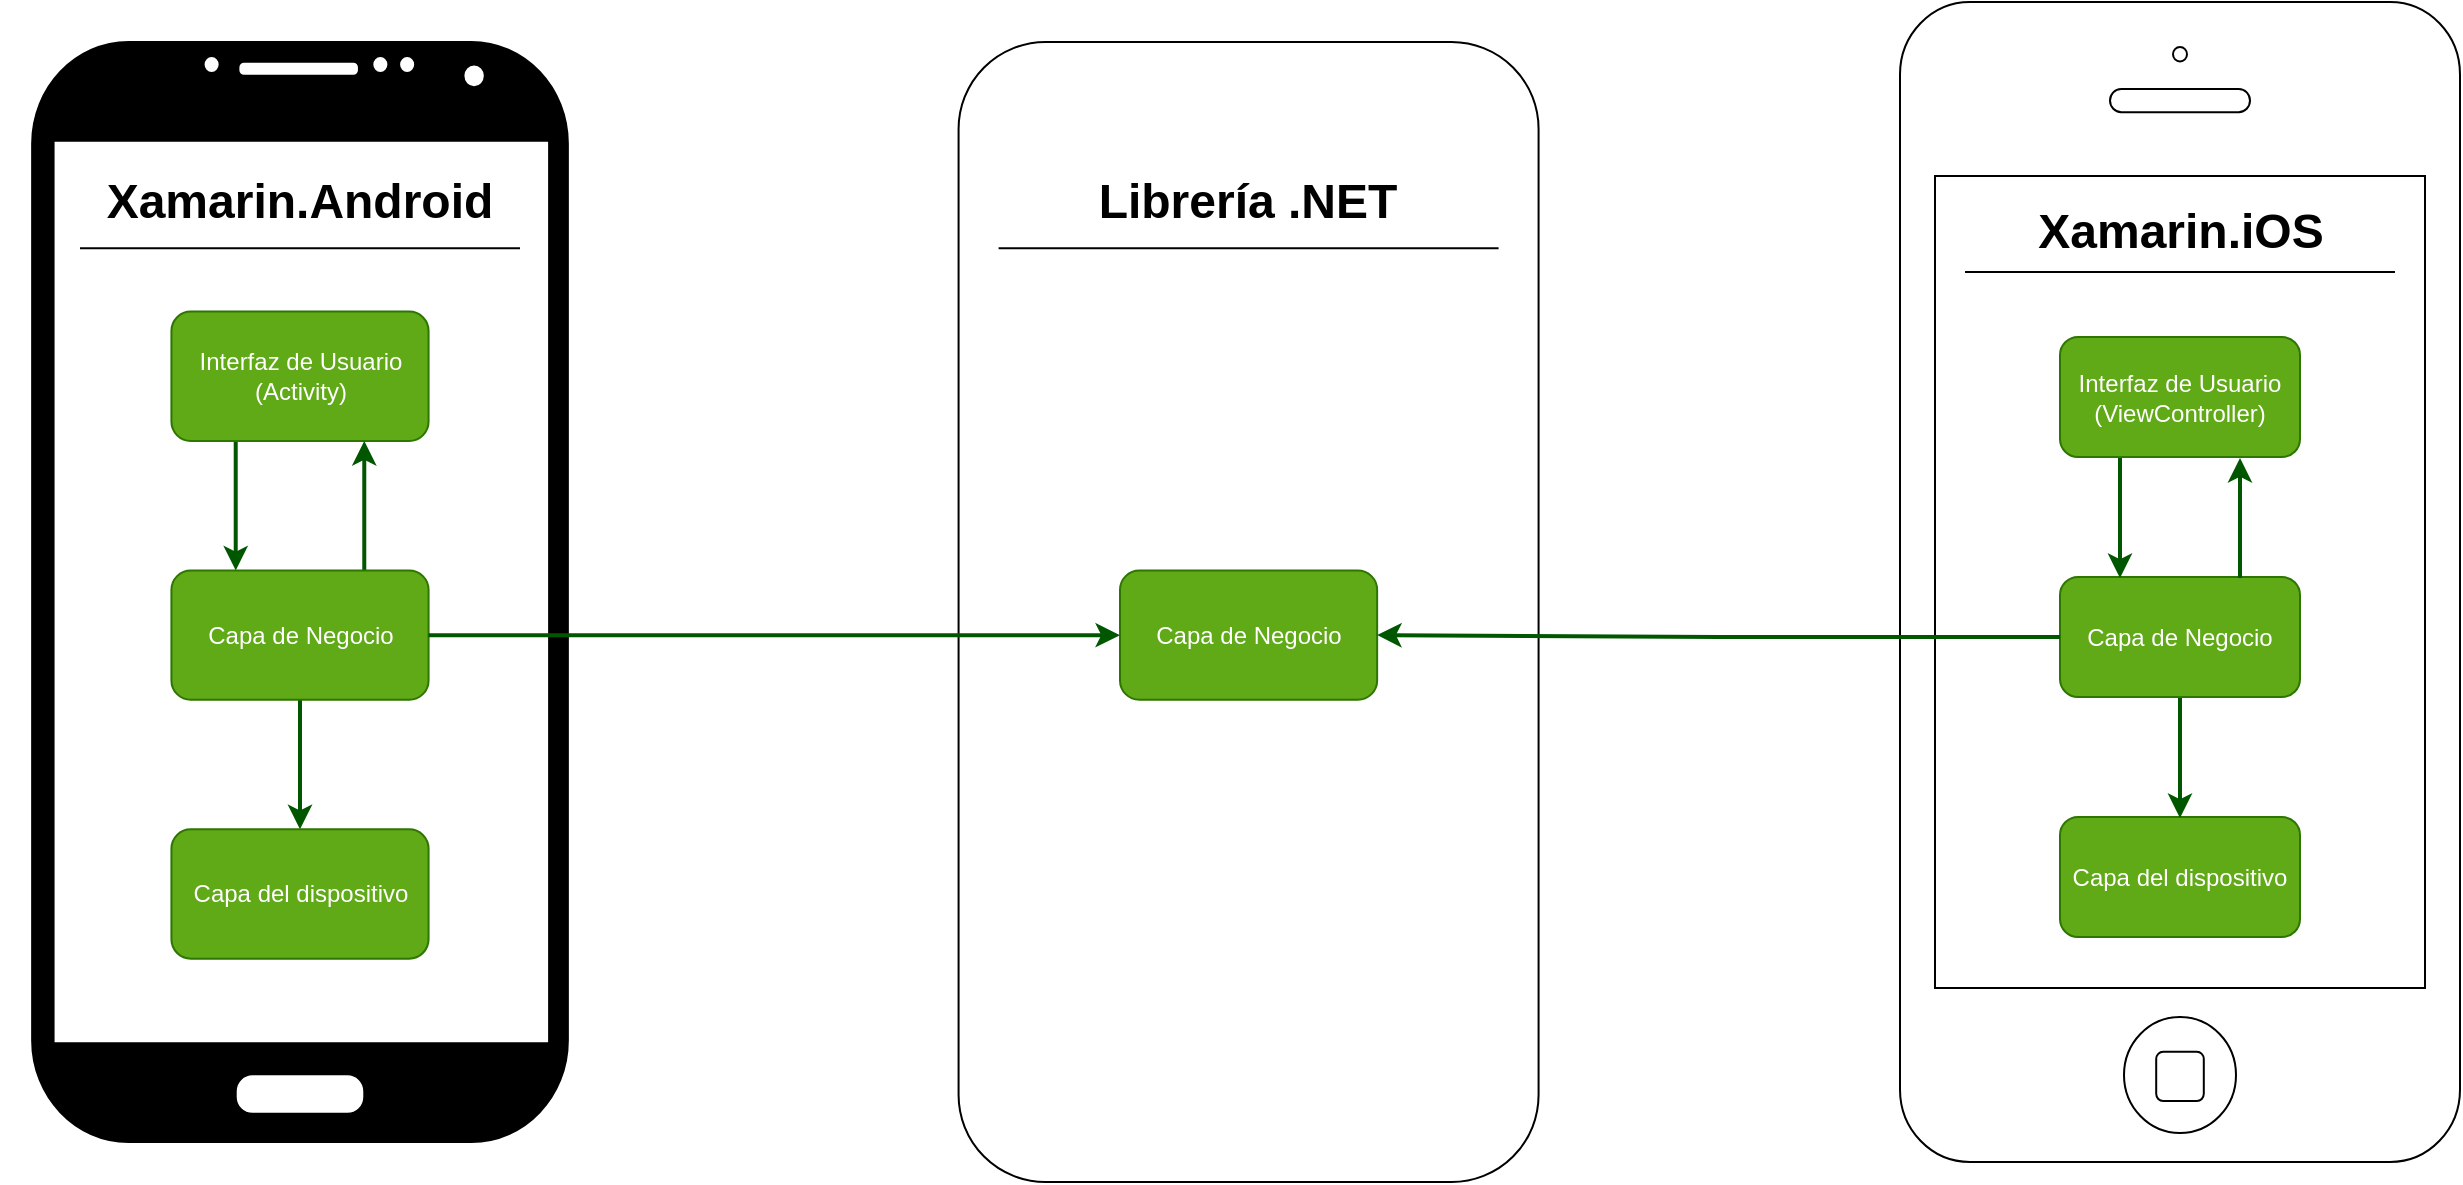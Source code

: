 <mxfile version="21.6.1" type="device" pages="11">
  <diagram name="Page-1" id="tqiy0FMx-Nvn4FNOH9NO">
    <mxGraphModel dx="2261" dy="756" grid="1" gridSize="10" guides="1" tooltips="1" connect="1" arrows="1" fold="1" page="1" pageScale="1" pageWidth="827" pageHeight="1169" math="0" shadow="0">
      <root>
        <mxCell id="0" />
        <mxCell id="1" parent="0" />
        <mxCell id="t1getZcMxZ7yQV3_9JbH-9" value="" style="group" parent="1" vertex="1" connectable="0">
          <mxGeometry x="-650" y="110" width="300" height="550" as="geometry" />
        </mxCell>
        <mxCell id="t1getZcMxZ7yQV3_9JbH-4" value="&lt;h1&gt;Xamarin.Android&lt;/h1&gt;" style="text;html=1;strokeColor=none;fillColor=none;spacing=5;spacingTop=-20;whiteSpace=wrap;overflow=hidden;rounded=0;align=center;" parent="t1getZcMxZ7yQV3_9JbH-9" vertex="1">
          <mxGeometry x="40" y="60.0" width="220" height="43.14" as="geometry" />
        </mxCell>
        <mxCell id="t1getZcMxZ7yQV3_9JbH-16" style="edgeStyle=orthogonalEdgeStyle;rounded=0;orthogonalLoop=1;jettySize=auto;html=1;exitX=0.25;exitY=1;exitDx=0;exitDy=0;entryX=0.25;entryY=0;entryDx=0;entryDy=0;strokeWidth=2;fillColor=#008a00;strokeColor=#005700;" parent="t1getZcMxZ7yQV3_9JbH-9" source="t1getZcMxZ7yQV3_9JbH-5" target="t1getZcMxZ7yQV3_9JbH-6" edge="1">
          <mxGeometry relative="1" as="geometry" />
        </mxCell>
        <mxCell id="t1getZcMxZ7yQV3_9JbH-5" value="Interfaz de Usuario&lt;br&gt;(Activity)" style="rounded=1;whiteSpace=wrap;html=1;fillColor=#60a917;fontColor=#ffffff;strokeColor=#2D7600;" parent="t1getZcMxZ7yQV3_9JbH-9" vertex="1">
          <mxGeometry x="85.714" y="134.804" width="128.571" height="64.706" as="geometry" />
        </mxCell>
        <mxCell id="t1getZcMxZ7yQV3_9JbH-17" style="edgeStyle=orthogonalEdgeStyle;rounded=0;orthogonalLoop=1;jettySize=auto;html=1;exitX=0.75;exitY=0;exitDx=0;exitDy=0;entryX=0.75;entryY=1;entryDx=0;entryDy=0;strokeWidth=2;fillColor=#008a00;strokeColor=#005700;" parent="t1getZcMxZ7yQV3_9JbH-9" source="t1getZcMxZ7yQV3_9JbH-6" target="t1getZcMxZ7yQV3_9JbH-5" edge="1">
          <mxGeometry relative="1" as="geometry" />
        </mxCell>
        <mxCell id="t1getZcMxZ7yQV3_9JbH-18" style="edgeStyle=orthogonalEdgeStyle;rounded=0;orthogonalLoop=1;jettySize=auto;html=1;exitX=0.5;exitY=1;exitDx=0;exitDy=0;fillColor=#008a00;strokeColor=#005700;strokeWidth=2;" parent="t1getZcMxZ7yQV3_9JbH-9" source="t1getZcMxZ7yQV3_9JbH-6" target="t1getZcMxZ7yQV3_9JbH-7" edge="1">
          <mxGeometry relative="1" as="geometry" />
        </mxCell>
        <mxCell id="t1getZcMxZ7yQV3_9JbH-6" value="Capa de Negocio" style="rounded=1;whiteSpace=wrap;html=1;fillColor=#60a917;fontColor=#ffffff;strokeColor=#2D7600;" parent="t1getZcMxZ7yQV3_9JbH-9" vertex="1">
          <mxGeometry x="85.714" y="264.216" width="128.571" height="64.706" as="geometry" />
        </mxCell>
        <mxCell id="t1getZcMxZ7yQV3_9JbH-7" value="Capa del dispositivo" style="rounded=1;whiteSpace=wrap;html=1;fillColor=#60a917;fontColor=#ffffff;strokeColor=#2D7600;" parent="t1getZcMxZ7yQV3_9JbH-9" vertex="1">
          <mxGeometry x="85.714" y="393.627" width="128.571" height="64.706" as="geometry" />
        </mxCell>
        <mxCell id="t1getZcMxZ7yQV3_9JbH-8" value="" style="verticalLabelPosition=bottom;verticalAlign=top;html=1;shadow=0;dashed=0;strokeWidth=1;shape=mxgraph.android.phone2;strokeColor=default;labelBackgroundColor=none;fillColor=#000000;fontColor=#ffffff;" parent="t1getZcMxZ7yQV3_9JbH-9" vertex="1">
          <mxGeometry x="16.071" width="267.857" height="550" as="geometry" />
        </mxCell>
        <mxCell id="t1getZcMxZ7yQV3_9JbH-28" value="" style="endArrow=none;html=1;rounded=0;entryX=0;entryY=1;entryDx=0;entryDy=0;exitX=1;exitY=1;exitDx=0;exitDy=0;" parent="t1getZcMxZ7yQV3_9JbH-9" source="t1getZcMxZ7yQV3_9JbH-4" target="t1getZcMxZ7yQV3_9JbH-4" edge="1">
          <mxGeometry width="50" height="50" relative="1" as="geometry">
            <mxPoint x="310" y="107.84" as="sourcePoint" />
            <mxPoint x="10" y="107.84" as="targetPoint" />
          </mxGeometry>
        </mxCell>
        <mxCell id="t1getZcMxZ7yQV3_9JbH-22" value="" style="group" parent="1" vertex="1" connectable="0">
          <mxGeometry x="300" y="90" width="280" height="580" as="geometry" />
        </mxCell>
        <mxCell id="t1getZcMxZ7yQV3_9JbH-10" value="" style="html=1;verticalLabelPosition=bottom;labelBackgroundColor=#ffffff;verticalAlign=top;shadow=0;dashed=0;strokeWidth=1;shape=mxgraph.ios7.misc.iphone;" parent="t1getZcMxZ7yQV3_9JbH-22" vertex="1">
          <mxGeometry width="280" height="580" as="geometry" />
        </mxCell>
        <mxCell id="t1getZcMxZ7yQV3_9JbH-11" value="&lt;h1&gt;Xamarin.iOS&lt;/h1&gt;" style="text;html=1;strokeColor=none;fillColor=none;spacing=5;spacingTop=-20;whiteSpace=wrap;overflow=hidden;rounded=0;align=center;" parent="t1getZcMxZ7yQV3_9JbH-22" vertex="1">
          <mxGeometry x="32.5" y="95" width="215" height="40" as="geometry" />
        </mxCell>
        <mxCell id="t1getZcMxZ7yQV3_9JbH-12" value="Interfaz de Usuario&lt;br&gt;(ViewController)" style="rounded=1;whiteSpace=wrap;html=1;fillColor=#60a917;fontColor=#ffffff;strokeColor=#2D7600;" parent="t1getZcMxZ7yQV3_9JbH-22" vertex="1">
          <mxGeometry x="80" y="167.5" width="120" height="60" as="geometry" />
        </mxCell>
        <mxCell id="t1getZcMxZ7yQV3_9JbH-13" value="Capa de Negocio" style="rounded=1;whiteSpace=wrap;html=1;fillColor=#60a917;fontColor=#ffffff;strokeColor=#2D7600;" parent="t1getZcMxZ7yQV3_9JbH-22" vertex="1">
          <mxGeometry x="80" y="287.5" width="120" height="60" as="geometry" />
        </mxCell>
        <mxCell id="t1getZcMxZ7yQV3_9JbH-14" value="Capa del dispositivo" style="rounded=1;whiteSpace=wrap;html=1;fillColor=#60a917;fontColor=#ffffff;strokeColor=#2D7600;" parent="t1getZcMxZ7yQV3_9JbH-22" vertex="1">
          <mxGeometry x="80" y="407.5" width="120" height="60" as="geometry" />
        </mxCell>
        <mxCell id="t1getZcMxZ7yQV3_9JbH-19" style="edgeStyle=orthogonalEdgeStyle;rounded=0;orthogonalLoop=1;jettySize=auto;html=1;exitX=0.25;exitY=1;exitDx=0;exitDy=0;entryX=0.25;entryY=0;entryDx=0;entryDy=0;strokeWidth=2;fillColor=#008a00;strokeColor=#005700;" parent="t1getZcMxZ7yQV3_9JbH-22" edge="1">
          <mxGeometry relative="1" as="geometry">
            <mxPoint x="110" y="228" as="sourcePoint" />
            <mxPoint x="110" y="288" as="targetPoint" />
          </mxGeometry>
        </mxCell>
        <mxCell id="t1getZcMxZ7yQV3_9JbH-20" style="edgeStyle=orthogonalEdgeStyle;rounded=0;orthogonalLoop=1;jettySize=auto;html=1;exitX=0.75;exitY=0;exitDx=0;exitDy=0;entryX=0.75;entryY=1;entryDx=0;entryDy=0;strokeWidth=2;fillColor=#008a00;strokeColor=#005700;" parent="t1getZcMxZ7yQV3_9JbH-22" edge="1">
          <mxGeometry relative="1" as="geometry">
            <mxPoint x="170" y="288" as="sourcePoint" />
            <mxPoint x="170" y="228" as="targetPoint" />
          </mxGeometry>
        </mxCell>
        <mxCell id="t1getZcMxZ7yQV3_9JbH-21" style="edgeStyle=orthogonalEdgeStyle;rounded=0;orthogonalLoop=1;jettySize=auto;html=1;exitX=0.5;exitY=1;exitDx=0;exitDy=0;fillColor=#008a00;strokeColor=#005700;strokeWidth=2;" parent="t1getZcMxZ7yQV3_9JbH-22" edge="1">
          <mxGeometry relative="1" as="geometry">
            <mxPoint x="140" y="348" as="sourcePoint" />
            <mxPoint x="140" y="408" as="targetPoint" />
          </mxGeometry>
        </mxCell>
        <mxCell id="t1getZcMxZ7yQV3_9JbH-27" value="" style="endArrow=none;html=1;rounded=0;entryX=0;entryY=1;entryDx=0;entryDy=0;exitX=1;exitY=1;exitDx=0;exitDy=0;" parent="t1getZcMxZ7yQV3_9JbH-22" source="t1getZcMxZ7yQV3_9JbH-11" target="t1getZcMxZ7yQV3_9JbH-11" edge="1">
          <mxGeometry width="50" height="50" relative="1" as="geometry">
            <mxPoint x="280" y="142.5" as="sourcePoint" />
            <mxPoint x="-20" y="142.5" as="targetPoint" />
          </mxGeometry>
        </mxCell>
        <mxCell id="t1getZcMxZ7yQV3_9JbH-23" value="" style="rounded=1;whiteSpace=wrap;html=1;" parent="1" vertex="1">
          <mxGeometry x="-170.71" y="110" width="290" height="570" as="geometry" />
        </mxCell>
        <mxCell id="t1getZcMxZ7yQV3_9JbH-24" value="&lt;h1&gt;Librería .NET&lt;/h1&gt;" style="text;html=1;strokeColor=none;fillColor=none;spacing=5;spacingTop=-20;whiteSpace=wrap;overflow=hidden;rounded=0;align=center;" parent="1" vertex="1">
          <mxGeometry x="-150.71" y="170" width="250" height="43.14" as="geometry" />
        </mxCell>
        <mxCell id="t1getZcMxZ7yQV3_9JbH-25" value="Capa de Negocio" style="rounded=1;whiteSpace=wrap;html=1;fillColor=#60a917;fontColor=#ffffff;strokeColor=#2D7600;" parent="1" vertex="1">
          <mxGeometry x="-89.996" y="374.216" width="128.571" height="64.706" as="geometry" />
        </mxCell>
        <mxCell id="t1getZcMxZ7yQV3_9JbH-26" value="" style="endArrow=none;html=1;rounded=0;entryX=0;entryY=1;entryDx=0;entryDy=0;exitX=1;exitY=1;exitDx=0;exitDy=0;" parent="1" source="t1getZcMxZ7yQV3_9JbH-24" target="t1getZcMxZ7yQV3_9JbH-24" edge="1">
          <mxGeometry width="50" height="50" relative="1" as="geometry">
            <mxPoint x="70" y="213.13" as="sourcePoint" />
            <mxPoint x="-130" y="243.13" as="targetPoint" />
          </mxGeometry>
        </mxCell>
        <mxCell id="t1getZcMxZ7yQV3_9JbH-29" style="edgeStyle=orthogonalEdgeStyle;rounded=0;orthogonalLoop=1;jettySize=auto;html=1;exitX=0;exitY=0.5;exitDx=0;exitDy=0;strokeWidth=2;fillColor=#008a00;strokeColor=#005700;" parent="1" source="t1getZcMxZ7yQV3_9JbH-13" target="t1getZcMxZ7yQV3_9JbH-25" edge="1">
          <mxGeometry relative="1" as="geometry" />
        </mxCell>
        <mxCell id="t1getZcMxZ7yQV3_9JbH-30" style="edgeStyle=orthogonalEdgeStyle;rounded=0;orthogonalLoop=1;jettySize=auto;html=1;exitX=1;exitY=0.5;exitDx=0;exitDy=0;entryX=0;entryY=0.5;entryDx=0;entryDy=0;strokeWidth=2;fillColor=#008a00;strokeColor=#005700;" parent="1" source="t1getZcMxZ7yQV3_9JbH-6" target="t1getZcMxZ7yQV3_9JbH-25" edge="1">
          <mxGeometry relative="1" as="geometry" />
        </mxCell>
      </root>
    </mxGraphModel>
  </diagram>
  <diagram id="5qLozwJK3MKTOQkQo2sD" name="Page-2">
    <mxGraphModel dx="2261" dy="756" grid="1" gridSize="10" guides="1" tooltips="1" connect="1" arrows="1" fold="1" page="1" pageScale="1" pageWidth="827" pageHeight="1169" math="0" shadow="0">
      <root>
        <mxCell id="0" />
        <mxCell id="1" parent="0" />
        <mxCell id="iIe3z56davYsgIi1t1WD-1" value="" style="group" parent="1" vertex="1" connectable="0">
          <mxGeometry x="-650" y="110" width="300" height="550" as="geometry" />
        </mxCell>
        <mxCell id="iIe3z56davYsgIi1t1WD-2" value="&lt;h1&gt;Xamarin.Android&lt;/h1&gt;" style="text;html=1;strokeColor=none;fillColor=none;spacing=5;spacingTop=-20;whiteSpace=wrap;overflow=hidden;rounded=0;align=center;" parent="iIe3z56davYsgIi1t1WD-1" vertex="1">
          <mxGeometry x="40" y="60.0" width="220" height="43.14" as="geometry" />
        </mxCell>
        <mxCell id="iIe3z56davYsgIi1t1WD-4" value="Interfaz de Usuario&lt;br&gt;(Activity)" style="rounded=1;whiteSpace=wrap;html=1;fillColor=#60a917;fontColor=#ffffff;strokeColor=#2D7600;" parent="iIe3z56davYsgIi1t1WD-1" vertex="1">
          <mxGeometry x="85.714" y="134.804" width="128.571" height="64.706" as="geometry" />
        </mxCell>
        <mxCell id="iIe3z56davYsgIi1t1WD-6" style="edgeStyle=orthogonalEdgeStyle;rounded=0;orthogonalLoop=1;jettySize=auto;html=1;exitX=0.5;exitY=1;exitDx=0;exitDy=0;fillColor=#008a00;strokeColor=#60A917;strokeWidth=2;" parent="iIe3z56davYsgIi1t1WD-1" source="iIe3z56davYsgIi1t1WD-7" target="iIe3z56davYsgIi1t1WD-8" edge="1">
          <mxGeometry relative="1" as="geometry" />
        </mxCell>
        <mxCell id="iIe3z56davYsgIi1t1WD-7" value="Lógica de la App" style="rounded=1;whiteSpace=wrap;html=1;fillColor=#60a917;fontColor=#ffffff;strokeColor=#2D7600;" parent="iIe3z56davYsgIi1t1WD-1" vertex="1">
          <mxGeometry x="85.714" y="264.216" width="128.571" height="64.706" as="geometry" />
        </mxCell>
        <mxCell id="iIe3z56davYsgIi1t1WD-8" value="Capa del dispositivo" style="rounded=1;whiteSpace=wrap;html=1;fillColor=#60a917;fontColor=#ffffff;strokeColor=#2D7600;" parent="iIe3z56davYsgIi1t1WD-1" vertex="1">
          <mxGeometry x="85.714" y="393.627" width="128.571" height="64.706" as="geometry" />
        </mxCell>
        <mxCell id="iIe3z56davYsgIi1t1WD-9" value="" style="verticalLabelPosition=bottom;verticalAlign=top;html=1;shadow=0;dashed=0;strokeWidth=1;shape=mxgraph.android.phone2;strokeColor=default;labelBackgroundColor=none;fillColor=#000000;fontColor=#ffffff;" parent="iIe3z56davYsgIi1t1WD-1" vertex="1">
          <mxGeometry x="16.071" width="267.857" height="550" as="geometry" />
        </mxCell>
        <mxCell id="iIe3z56davYsgIi1t1WD-10" value="" style="endArrow=none;html=1;rounded=0;entryX=0;entryY=1;entryDx=0;entryDy=0;exitX=1;exitY=1;exitDx=0;exitDy=0;" parent="iIe3z56davYsgIi1t1WD-1" source="iIe3z56davYsgIi1t1WD-2" target="iIe3z56davYsgIi1t1WD-2" edge="1">
          <mxGeometry width="50" height="50" relative="1" as="geometry">
            <mxPoint x="310" y="107.84" as="sourcePoint" />
            <mxPoint x="10" y="107.84" as="targetPoint" />
          </mxGeometry>
        </mxCell>
        <mxCell id="iIe3z56davYsgIi1t1WD-29" value="" style="rounded=1;whiteSpace=wrap;html=1;fillColor=none;strokeColor=#60a917;strokeWidth=2;dashed=1;" parent="iIe3z56davYsgIi1t1WD-1" vertex="1">
          <mxGeometry x="74" y="123" width="151" height="90" as="geometry" />
        </mxCell>
        <mxCell id="iIe3z56davYsgIi1t1WD-11" value="" style="group" parent="1" vertex="1" connectable="0">
          <mxGeometry x="300" y="90" width="280" height="580" as="geometry" />
        </mxCell>
        <mxCell id="iIe3z56davYsgIi1t1WD-12" value="" style="html=1;verticalLabelPosition=bottom;labelBackgroundColor=#ffffff;verticalAlign=top;shadow=0;dashed=0;strokeWidth=1;shape=mxgraph.ios7.misc.iphone;" parent="iIe3z56davYsgIi1t1WD-11" vertex="1">
          <mxGeometry width="280" height="580" as="geometry" />
        </mxCell>
        <mxCell id="iIe3z56davYsgIi1t1WD-13" value="&lt;h1&gt;Xamarin.iOS&lt;/h1&gt;" style="text;html=1;strokeColor=none;fillColor=none;spacing=5;spacingTop=-20;whiteSpace=wrap;overflow=hidden;rounded=0;align=center;" parent="iIe3z56davYsgIi1t1WD-11" vertex="1">
          <mxGeometry x="32.5" y="95" width="215" height="40" as="geometry" />
        </mxCell>
        <mxCell id="iIe3z56davYsgIi1t1WD-14" value="Interfaz de Usuario&lt;br&gt;(ViewController)" style="rounded=1;whiteSpace=wrap;html=1;fillColor=#60a917;fontColor=#ffffff;strokeColor=#2D7600;" parent="iIe3z56davYsgIi1t1WD-11" vertex="1">
          <mxGeometry x="80" y="167.5" width="120" height="60" as="geometry" />
        </mxCell>
        <mxCell id="iIe3z56davYsgIi1t1WD-15" value="Lógica de la App" style="rounded=1;whiteSpace=wrap;html=1;fillColor=#60a917;fontColor=#ffffff;strokeColor=#2D7600;" parent="iIe3z56davYsgIi1t1WD-11" vertex="1">
          <mxGeometry x="80" y="287.5" width="120" height="60" as="geometry" />
        </mxCell>
        <mxCell id="iIe3z56davYsgIi1t1WD-16" value="Capa del dispositivo" style="rounded=1;whiteSpace=wrap;html=1;fillColor=#60a917;fontColor=#ffffff;strokeColor=#2D7600;" parent="iIe3z56davYsgIi1t1WD-11" vertex="1">
          <mxGeometry x="80" y="407.5" width="120" height="60" as="geometry" />
        </mxCell>
        <mxCell id="iIe3z56davYsgIi1t1WD-19" style="edgeStyle=orthogonalEdgeStyle;rounded=0;orthogonalLoop=1;jettySize=auto;html=1;exitX=0.5;exitY=1;exitDx=0;exitDy=0;fillColor=#008a00;strokeColor=#60A917;strokeWidth=2;" parent="iIe3z56davYsgIi1t1WD-11" edge="1">
          <mxGeometry relative="1" as="geometry">
            <mxPoint x="140" y="348" as="sourcePoint" />
            <mxPoint x="140" y="408" as="targetPoint" />
          </mxGeometry>
        </mxCell>
        <mxCell id="iIe3z56davYsgIi1t1WD-20" value="" style="endArrow=none;html=1;rounded=0;entryX=0;entryY=1;entryDx=0;entryDy=0;exitX=1;exitY=1;exitDx=0;exitDy=0;" parent="iIe3z56davYsgIi1t1WD-11" source="iIe3z56davYsgIi1t1WD-13" target="iIe3z56davYsgIi1t1WD-13" edge="1">
          <mxGeometry width="50" height="50" relative="1" as="geometry">
            <mxPoint x="280" y="142.5" as="sourcePoint" />
            <mxPoint x="-20" y="142.5" as="targetPoint" />
          </mxGeometry>
        </mxCell>
        <mxCell id="iIe3z56davYsgIi1t1WD-30" value="" style="rounded=1;whiteSpace=wrap;html=1;fillColor=none;strokeColor=#60a917;strokeWidth=2;dashed=1;" parent="iIe3z56davYsgIi1t1WD-11" vertex="1">
          <mxGeometry x="64.5" y="152.5" width="151" height="90" as="geometry" />
        </mxCell>
        <mxCell id="iIe3z56davYsgIi1t1WD-21" value="" style="rounded=1;whiteSpace=wrap;html=1;" parent="1" vertex="1">
          <mxGeometry x="-170.71" y="110" width="290" height="570" as="geometry" />
        </mxCell>
        <mxCell id="iIe3z56davYsgIi1t1WD-22" value="&lt;h1&gt;Librería .NET&lt;/h1&gt;" style="text;html=1;strokeColor=none;fillColor=none;spacing=5;spacingTop=-20;whiteSpace=wrap;overflow=hidden;rounded=0;align=center;" parent="1" vertex="1">
          <mxGeometry x="-150.71" y="170" width="250" height="43.14" as="geometry" />
        </mxCell>
        <mxCell id="iIe3z56davYsgIi1t1WD-34" style="edgeStyle=orthogonalEdgeStyle;rounded=0;orthogonalLoop=1;jettySize=auto;html=1;exitX=0.75;exitY=0;exitDx=0;exitDy=0;entryX=0.75;entryY=1;entryDx=0;entryDy=0;strokeWidth=2;strokeColor=#60A917;" parent="1" source="iIe3z56davYsgIi1t1WD-23" target="iIe3z56davYsgIi1t1WD-27" edge="1">
          <mxGeometry relative="1" as="geometry" />
        </mxCell>
        <mxCell id="iIe3z56davYsgIi1t1WD-23" value="Capa de Negocio" style="rounded=1;whiteSpace=wrap;html=1;fillColor=#60a917;fontColor=#ffffff;strokeColor=#2D7600;" parent="1" vertex="1">
          <mxGeometry x="-89.996" y="374.216" width="128.571" height="64.706" as="geometry" />
        </mxCell>
        <mxCell id="iIe3z56davYsgIi1t1WD-24" value="" style="endArrow=none;html=1;rounded=0;entryX=0;entryY=1;entryDx=0;entryDy=0;exitX=1;exitY=1;exitDx=0;exitDy=0;" parent="1" source="iIe3z56davYsgIi1t1WD-22" target="iIe3z56davYsgIi1t1WD-22" edge="1">
          <mxGeometry width="50" height="50" relative="1" as="geometry">
            <mxPoint x="70" y="213.13" as="sourcePoint" />
            <mxPoint x="-130" y="243.13" as="targetPoint" />
          </mxGeometry>
        </mxCell>
        <mxCell id="iIe3z56davYsgIi1t1WD-25" style="edgeStyle=orthogonalEdgeStyle;rounded=0;orthogonalLoop=1;jettySize=auto;html=1;exitX=0;exitY=0.5;exitDx=0;exitDy=0;strokeWidth=2;fillColor=#008a00;strokeColor=#60A917;endArrow=none;endFill=0;startArrow=classic;startFill=1;" parent="1" source="iIe3z56davYsgIi1t1WD-15" target="iIe3z56davYsgIi1t1WD-23" edge="1">
          <mxGeometry relative="1" as="geometry" />
        </mxCell>
        <mxCell id="iIe3z56davYsgIi1t1WD-26" style="edgeStyle=orthogonalEdgeStyle;rounded=0;orthogonalLoop=1;jettySize=auto;html=1;exitX=1;exitY=0.5;exitDx=0;exitDy=0;entryX=0;entryY=0.5;entryDx=0;entryDy=0;strokeWidth=2;fillColor=#008a00;strokeColor=#60A917;endArrow=none;endFill=0;startArrow=classic;startFill=1;" parent="1" source="iIe3z56davYsgIi1t1WD-7" target="iIe3z56davYsgIi1t1WD-23" edge="1">
          <mxGeometry relative="1" as="geometry" />
        </mxCell>
        <mxCell id="iIe3z56davYsgIi1t1WD-31" style="rounded=0;orthogonalLoop=1;jettySize=auto;html=1;exitX=0;exitY=0.5;exitDx=0;exitDy=0;entryX=1;entryY=0.25;entryDx=0;entryDy=0;strokeWidth=2;strokeColor=#60A917;" parent="1" source="iIe3z56davYsgIi1t1WD-27" target="iIe3z56davYsgIi1t1WD-29" edge="1">
          <mxGeometry relative="1" as="geometry" />
        </mxCell>
        <mxCell id="iIe3z56davYsgIi1t1WD-32" style="rounded=0;orthogonalLoop=1;jettySize=auto;html=1;exitX=1;exitY=0.5;exitDx=0;exitDy=0;entryX=0;entryY=0.25;entryDx=0;entryDy=0;strokeWidth=2;strokeColor=#60A917;" parent="1" source="iIe3z56davYsgIi1t1WD-27" target="iIe3z56davYsgIi1t1WD-30" edge="1">
          <mxGeometry relative="1" as="geometry" />
        </mxCell>
        <mxCell id="iIe3z56davYsgIi1t1WD-33" style="edgeStyle=orthogonalEdgeStyle;rounded=0;orthogonalLoop=1;jettySize=auto;html=1;exitX=0.25;exitY=1;exitDx=0;exitDy=0;entryX=0.25;entryY=0;entryDx=0;entryDy=0;strokeWidth=2;strokeColor=#60A917;" parent="1" source="iIe3z56davYsgIi1t1WD-27" target="iIe3z56davYsgIi1t1WD-23" edge="1">
          <mxGeometry relative="1" as="geometry" />
        </mxCell>
        <mxCell id="iIe3z56davYsgIi1t1WD-27" value="Xamarin.Forms" style="rounded=1;whiteSpace=wrap;html=1;fillColor=#60a917;fontColor=#ffffff;strokeColor=#2D7600;" parent="1" vertex="1">
          <mxGeometry x="-89.996" y="259.996" width="128.571" height="64.706" as="geometry" />
        </mxCell>
      </root>
    </mxGraphModel>
  </diagram>
  <diagram id="ojAW4rabrQ-8lE7Yu5ff" name="Page-3">
    <mxGraphModel dx="2261" dy="756" grid="1" gridSize="10" guides="1" tooltips="1" connect="1" arrows="1" fold="1" page="1" pageScale="1" pageWidth="827" pageHeight="1169" math="0" shadow="0">
      <root>
        <mxCell id="0" />
        <mxCell id="1" parent="0" />
        <mxCell id="y9RFGwCxcJGSp-k7myFU-1" value="" style="group" parent="1" vertex="1" connectable="0">
          <mxGeometry x="-650" y="110" width="300" height="550" as="geometry" />
        </mxCell>
        <mxCell id="y9RFGwCxcJGSp-k7myFU-2" value="&lt;h1&gt;Xamarin.Android&lt;/h1&gt;" style="text;html=1;strokeColor=none;fillColor=none;spacing=5;spacingTop=-20;whiteSpace=wrap;overflow=hidden;rounded=0;align=center;" parent="y9RFGwCxcJGSp-k7myFU-1" vertex="1">
          <mxGeometry x="40" y="60.0" width="220" height="43.14" as="geometry" />
        </mxCell>
        <mxCell id="y9RFGwCxcJGSp-k7myFU-3" value="Interfaz de Usuario&lt;br&gt;(Activity)" style="rounded=1;whiteSpace=wrap;html=1;fillColor=#60a917;fontColor=#ffffff;strokeColor=#2D7600;" parent="y9RFGwCxcJGSp-k7myFU-1" vertex="1">
          <mxGeometry x="85.714" y="134.804" width="128.571" height="64.706" as="geometry" />
        </mxCell>
        <mxCell id="y9RFGwCxcJGSp-k7myFU-6" value="Capa del dispositivo" style="rounded=1;whiteSpace=wrap;html=1;fillColor=#60a917;fontColor=#ffffff;strokeColor=#2D7600;" parent="y9RFGwCxcJGSp-k7myFU-1" vertex="1">
          <mxGeometry x="85.714" y="393.627" width="128.571" height="64.706" as="geometry" />
        </mxCell>
        <mxCell id="y9RFGwCxcJGSp-k7myFU-7" value="" style="verticalLabelPosition=bottom;verticalAlign=top;html=1;shadow=0;dashed=0;strokeWidth=1;shape=mxgraph.android.phone2;strokeColor=default;labelBackgroundColor=none;fillColor=#000000;fontColor=#ffffff;" parent="y9RFGwCxcJGSp-k7myFU-1" vertex="1">
          <mxGeometry x="16.071" width="267.857" height="550" as="geometry" />
        </mxCell>
        <mxCell id="y9RFGwCxcJGSp-k7myFU-8" value="" style="endArrow=none;html=1;rounded=0;entryX=0;entryY=1;entryDx=0;entryDy=0;exitX=1;exitY=1;exitDx=0;exitDy=0;" parent="y9RFGwCxcJGSp-k7myFU-1" source="y9RFGwCxcJGSp-k7myFU-2" target="y9RFGwCxcJGSp-k7myFU-2" edge="1">
          <mxGeometry width="50" height="50" relative="1" as="geometry">
            <mxPoint x="310" y="107.84" as="sourcePoint" />
            <mxPoint x="10" y="107.84" as="targetPoint" />
          </mxGeometry>
        </mxCell>
        <mxCell id="y9RFGwCxcJGSp-k7myFU-9" value="" style="rounded=1;whiteSpace=wrap;html=1;fillColor=none;strokeColor=#60a917;strokeWidth=2;dashed=1;" parent="y9RFGwCxcJGSp-k7myFU-1" vertex="1">
          <mxGeometry x="74" y="123" width="151" height="90" as="geometry" />
        </mxCell>
        <mxCell id="y9RFGwCxcJGSp-k7myFU-31" value="" style="rounded=1;whiteSpace=wrap;html=1;fillColor=none;strokeColor=#60a917;strokeWidth=2;dashed=1;" parent="y9RFGwCxcJGSp-k7myFU-1" vertex="1">
          <mxGeometry x="74" y="380.98" width="151" height="90" as="geometry" />
        </mxCell>
        <mxCell id="y9RFGwCxcJGSp-k7myFU-10" value="" style="group" parent="1" vertex="1" connectable="0">
          <mxGeometry x="300" y="90" width="280" height="580" as="geometry" />
        </mxCell>
        <mxCell id="y9RFGwCxcJGSp-k7myFU-11" value="" style="html=1;verticalLabelPosition=bottom;labelBackgroundColor=#ffffff;verticalAlign=top;shadow=0;dashed=0;strokeWidth=1;shape=mxgraph.ios7.misc.iphone;" parent="y9RFGwCxcJGSp-k7myFU-10" vertex="1">
          <mxGeometry width="280" height="580" as="geometry" />
        </mxCell>
        <mxCell id="y9RFGwCxcJGSp-k7myFU-12" value="&lt;h1&gt;Xamarin.iOS&lt;/h1&gt;" style="text;html=1;strokeColor=none;fillColor=none;spacing=5;spacingTop=-20;whiteSpace=wrap;overflow=hidden;rounded=0;align=center;" parent="y9RFGwCxcJGSp-k7myFU-10" vertex="1">
          <mxGeometry x="32.5" y="95" width="215" height="40" as="geometry" />
        </mxCell>
        <mxCell id="y9RFGwCxcJGSp-k7myFU-13" value="Interfaz de Usuario&lt;br&gt;(ViewController)" style="rounded=1;whiteSpace=wrap;html=1;fillColor=#60a917;fontColor=#ffffff;strokeColor=#2D7600;" parent="y9RFGwCxcJGSp-k7myFU-10" vertex="1">
          <mxGeometry x="80" y="167.5" width="120" height="60" as="geometry" />
        </mxCell>
        <mxCell id="y9RFGwCxcJGSp-k7myFU-15" value="Capa del dispositivo" style="rounded=1;whiteSpace=wrap;html=1;fillColor=#60a917;fontColor=#ffffff;strokeColor=#2D7600;" parent="y9RFGwCxcJGSp-k7myFU-10" vertex="1">
          <mxGeometry x="80" y="407.5" width="120" height="60" as="geometry" />
        </mxCell>
        <mxCell id="y9RFGwCxcJGSp-k7myFU-17" value="" style="endArrow=none;html=1;rounded=0;entryX=0;entryY=1;entryDx=0;entryDy=0;exitX=1;exitY=1;exitDx=0;exitDy=0;" parent="y9RFGwCxcJGSp-k7myFU-10" source="y9RFGwCxcJGSp-k7myFU-12" target="y9RFGwCxcJGSp-k7myFU-12" edge="1">
          <mxGeometry width="50" height="50" relative="1" as="geometry">
            <mxPoint x="280" y="142.5" as="sourcePoint" />
            <mxPoint x="-20" y="142.5" as="targetPoint" />
          </mxGeometry>
        </mxCell>
        <mxCell id="y9RFGwCxcJGSp-k7myFU-18" value="" style="rounded=1;whiteSpace=wrap;html=1;fillColor=none;strokeColor=#60a917;strokeWidth=2;dashed=1;" parent="y9RFGwCxcJGSp-k7myFU-10" vertex="1">
          <mxGeometry x="64.5" y="152.5" width="151" height="90" as="geometry" />
        </mxCell>
        <mxCell id="y9RFGwCxcJGSp-k7myFU-32" value="" style="rounded=1;whiteSpace=wrap;html=1;fillColor=none;strokeColor=#60a917;strokeWidth=2;dashed=1;" parent="y9RFGwCxcJGSp-k7myFU-10" vertex="1">
          <mxGeometry x="64.5" y="392.5" width="151" height="90" as="geometry" />
        </mxCell>
        <mxCell id="y9RFGwCxcJGSp-k7myFU-19" value="" style="rounded=1;whiteSpace=wrap;html=1;" parent="1" vertex="1">
          <mxGeometry x="-170.71" y="110" width="290" height="570" as="geometry" />
        </mxCell>
        <mxCell id="y9RFGwCxcJGSp-k7myFU-20" value="&lt;h1&gt;Librería .NET&lt;/h1&gt;" style="text;html=1;strokeColor=none;fillColor=none;spacing=5;spacingTop=-20;whiteSpace=wrap;overflow=hidden;rounded=0;align=center;" parent="1" vertex="1">
          <mxGeometry x="-150.71" y="170" width="250" height="43.14" as="geometry" />
        </mxCell>
        <mxCell id="y9RFGwCxcJGSp-k7myFU-21" style="edgeStyle=orthogonalEdgeStyle;rounded=0;orthogonalLoop=1;jettySize=auto;html=1;exitX=0.75;exitY=0;exitDx=0;exitDy=0;entryX=0.75;entryY=1;entryDx=0;entryDy=0;strokeWidth=2;strokeColor=#60A917;" parent="1" source="y9RFGwCxcJGSp-k7myFU-22" target="y9RFGwCxcJGSp-k7myFU-29" edge="1">
          <mxGeometry relative="1" as="geometry" />
        </mxCell>
        <mxCell id="y9RFGwCxcJGSp-k7myFU-22" value="Capa de Negocio" style="rounded=1;whiteSpace=wrap;html=1;fillColor=#60a917;fontColor=#ffffff;strokeColor=#2D7600;" parent="1" vertex="1">
          <mxGeometry x="-89.996" y="374.216" width="128.571" height="64.706" as="geometry" />
        </mxCell>
        <mxCell id="y9RFGwCxcJGSp-k7myFU-23" value="" style="endArrow=none;html=1;rounded=0;entryX=0;entryY=1;entryDx=0;entryDy=0;exitX=1;exitY=1;exitDx=0;exitDy=0;" parent="1" source="y9RFGwCxcJGSp-k7myFU-20" target="y9RFGwCxcJGSp-k7myFU-20" edge="1">
          <mxGeometry width="50" height="50" relative="1" as="geometry">
            <mxPoint x="70" y="213.13" as="sourcePoint" />
            <mxPoint x="-130" y="243.13" as="targetPoint" />
          </mxGeometry>
        </mxCell>
        <mxCell id="y9RFGwCxcJGSp-k7myFU-24" style="rounded=0;orthogonalLoop=1;jettySize=auto;html=1;exitX=0;exitY=0.5;exitDx=0;exitDy=0;strokeWidth=2;fillColor=#008a00;strokeColor=#60A917;endArrow=none;endFill=0;startArrow=classic;startFill=1;entryX=1;entryY=0.5;entryDx=0;entryDy=0;" parent="1" source="y9RFGwCxcJGSp-k7myFU-32" target="y9RFGwCxcJGSp-k7myFU-30" edge="1">
          <mxGeometry relative="1" as="geometry">
            <mxPoint x="380" y="407.5" as="sourcePoint" />
          </mxGeometry>
        </mxCell>
        <mxCell id="y9RFGwCxcJGSp-k7myFU-25" style="rounded=0;orthogonalLoop=1;jettySize=auto;html=1;exitX=1;exitY=0.5;exitDx=0;exitDy=0;entryX=0;entryY=0.5;entryDx=0;entryDy=0;strokeWidth=2;fillColor=#008a00;strokeColor=#60A917;endArrow=none;endFill=0;startArrow=classic;startFill=1;" parent="1" source="y9RFGwCxcJGSp-k7myFU-31" target="y9RFGwCxcJGSp-k7myFU-30" edge="1">
          <mxGeometry relative="1" as="geometry">
            <mxPoint x="-435.714" y="406.569" as="sourcePoint" />
          </mxGeometry>
        </mxCell>
        <mxCell id="y9RFGwCxcJGSp-k7myFU-26" style="rounded=0;orthogonalLoop=1;jettySize=auto;html=1;exitX=0;exitY=0.5;exitDx=0;exitDy=0;entryX=1;entryY=0.5;entryDx=0;entryDy=0;strokeWidth=2;strokeColor=#60A917;" parent="1" source="y9RFGwCxcJGSp-k7myFU-29" target="y9RFGwCxcJGSp-k7myFU-9" edge="1">
          <mxGeometry relative="1" as="geometry" />
        </mxCell>
        <mxCell id="y9RFGwCxcJGSp-k7myFU-27" style="rounded=0;orthogonalLoop=1;jettySize=auto;html=1;exitX=1;exitY=0.5;exitDx=0;exitDy=0;entryX=0;entryY=0.5;entryDx=0;entryDy=0;strokeWidth=2;strokeColor=#60A917;" parent="1" source="y9RFGwCxcJGSp-k7myFU-29" target="y9RFGwCxcJGSp-k7myFU-18" edge="1">
          <mxGeometry relative="1" as="geometry" />
        </mxCell>
        <mxCell id="y9RFGwCxcJGSp-k7myFU-28" style="edgeStyle=orthogonalEdgeStyle;rounded=0;orthogonalLoop=1;jettySize=auto;html=1;exitX=0.25;exitY=1;exitDx=0;exitDy=0;entryX=0.25;entryY=0;entryDx=0;entryDy=0;strokeWidth=2;strokeColor=#60A917;" parent="1" source="y9RFGwCxcJGSp-k7myFU-29" target="y9RFGwCxcJGSp-k7myFU-22" edge="1">
          <mxGeometry relative="1" as="geometry" />
        </mxCell>
        <mxCell id="y9RFGwCxcJGSp-k7myFU-29" value="Xamarin.Forms" style="rounded=1;whiteSpace=wrap;html=1;fillColor=#60a917;fontColor=#ffffff;strokeColor=#2D7600;" parent="1" vertex="1">
          <mxGeometry x="-89.996" y="259.996" width="128.571" height="64.706" as="geometry" />
        </mxCell>
        <mxCell id="y9RFGwCxcJGSp-k7myFU-30" value="Xamarin.Essentials" style="rounded=1;whiteSpace=wrap;html=1;fillColor=#60a917;fontColor=#ffffff;strokeColor=#2D7600;" parent="1" vertex="1">
          <mxGeometry x="-89.996" y="489.996" width="128.571" height="64.706" as="geometry" />
        </mxCell>
        <mxCell id="y9RFGwCxcJGSp-k7myFU-4" style="rounded=0;orthogonalLoop=1;jettySize=auto;html=1;exitX=0.5;exitY=1;exitDx=0;exitDy=0;fillColor=#008a00;strokeColor=#60A917;strokeWidth=2;entryX=0.5;entryY=0;entryDx=0;entryDy=0;" parent="1" source="y9RFGwCxcJGSp-k7myFU-22" target="y9RFGwCxcJGSp-k7myFU-30" edge="1">
          <mxGeometry relative="1" as="geometry">
            <mxPoint x="-500" y="438.922" as="sourcePoint" />
          </mxGeometry>
        </mxCell>
      </root>
    </mxGraphModel>
  </diagram>
  <diagram id="U9g00wmuhnihDiPSvzc1" name="Page-4">
    <mxGraphModel dx="2261" dy="756" grid="1" gridSize="10" guides="1" tooltips="1" connect="1" arrows="1" fold="1" page="1" pageScale="1" pageWidth="827" pageHeight="1169" math="0" shadow="0">
      <root>
        <mxCell id="0" />
        <mxCell id="1" parent="0" />
        <mxCell id="w1Lvh8WPqsxckEotxQ-d-1" value="" style="endArrow=none;dashed=1;html=1;dashPattern=1 3;strokeWidth=2;rounded=0;" parent="1" edge="1">
          <mxGeometry width="50" height="50" relative="1" as="geometry">
            <mxPoint x="-180" y="340" as="sourcePoint" />
            <mxPoint x="710" y="340" as="targetPoint" />
          </mxGeometry>
        </mxCell>
        <mxCell id="w1Lvh8WPqsxckEotxQ-d-2" value="&lt;b&gt;2004&lt;/b&gt;&lt;br&gt;Mono&lt;br&gt;.Net en Linux" style="shape=callout;whiteSpace=wrap;html=1;perimeter=calloutPerimeter;size=10;position=0.42;base=20;" parent="1" vertex="1">
          <mxGeometry x="-220" y="260" width="120" height="80" as="geometry" />
        </mxCell>
        <mxCell id="w1Lvh8WPqsxckEotxQ-d-3" value="&lt;b&gt;2009 - 2011&lt;/b&gt;&lt;br&gt;MonoTouch y MonoDroid" style="shape=callout;whiteSpace=wrap;html=1;perimeter=calloutPerimeter;size=10;position=0.42;base=20;position2=0.5;rotation=0;" parent="1" vertex="1">
          <mxGeometry x="-60" y="260" width="120" height="80" as="geometry" />
        </mxCell>
        <mxCell id="w1Lvh8WPqsxckEotxQ-d-4" value="&lt;b&gt;2014&lt;/b&gt;&lt;br&gt;Xamarin.Forms&lt;br&gt;&lt;font style=&quot;font-size: 10px;&quot;&gt;(UI Multiplataforma)&lt;/font&gt;" style="shape=callout;whiteSpace=wrap;html=1;perimeter=calloutPerimeter;size=10;position=0.42;base=20;position2=0.5;rotation=0;" parent="1" vertex="1">
          <mxGeometry x="70" y="260" width="120" height="80" as="geometry" />
        </mxCell>
        <mxCell id="w1Lvh8WPqsxckEotxQ-d-5" value="&lt;b&gt;2016&lt;/b&gt;&lt;br&gt;Xamarin en Visual Studio&lt;br&gt;&lt;font style=&quot;font-size: 10px;&quot;&gt;(Microsoft compra Xamarin)&lt;/font&gt;" style="shape=callout;whiteSpace=wrap;html=1;perimeter=calloutPerimeter;size=10;position=0.42;base=20;position2=0.5;rotation=0;" parent="1" vertex="1">
          <mxGeometry x="200" y="240" width="130" height="100" as="geometry" />
        </mxCell>
        <mxCell id="w1Lvh8WPqsxckEotxQ-d-6" value="&lt;b&gt;2020&lt;/b&gt;&lt;br&gt;.NET MAUI 5&lt;br&gt;&lt;font style=&quot;font-size: 10px;&quot;&gt;(Unifica los Frameworks)&lt;/font&gt;" style="shape=callout;whiteSpace=wrap;html=1;perimeter=calloutPerimeter;size=10;position=0.42;base=20;position2=0.5;rotation=0;" parent="1" vertex="1">
          <mxGeometry x="350" y="240" width="130" height="100" as="geometry" />
        </mxCell>
        <mxCell id="w1Lvh8WPqsxckEotxQ-d-7" value="&lt;b&gt;2022&lt;/b&gt;&lt;br&gt;.NET MAUI 7&lt;br&gt;&lt;font style=&quot;font-size: 10px;&quot;&gt;(Mejoras en performance)&lt;/font&gt;" style="shape=callout;whiteSpace=wrap;html=1;perimeter=calloutPerimeter;size=10;position=0.42;base=20;position2=0.5;rotation=0;" parent="1" vertex="1">
          <mxGeometry x="490" y="240" width="130" height="100" as="geometry" />
        </mxCell>
        <mxCell id="w1Lvh8WPqsxckEotxQ-d-8" value="&lt;b&gt;2023&lt;/b&gt;&lt;br&gt;.NET MAUI 8 Preview&lt;br&gt;&lt;font style=&quot;font-size: 10px;&quot;&gt;(Todavía en Preview)&lt;/font&gt;" style="shape=callout;whiteSpace=wrap;html=1;perimeter=calloutPerimeter;size=10;position=0.42;base=20;position2=0.5;rotation=0;" parent="1" vertex="1">
          <mxGeometry x="627" y="240" width="130" height="100" as="geometry" />
        </mxCell>
      </root>
    </mxGraphModel>
  </diagram>
  <diagram id="hc3YJUbt66yUdkjIqo46" name="Page-5">
    <mxGraphModel dx="1434" dy="756" grid="1" gridSize="10" guides="1" tooltips="1" connect="1" arrows="1" fold="1" page="1" pageScale="1" pageWidth="850" pageHeight="1100" math="0" shadow="0">
      <root>
        <mxCell id="0" />
        <mxCell id="1" parent="0" />
        <mxCell id="3B-3AgHr4KEAlEezWVs6-5" style="edgeStyle=orthogonalEdgeStyle;rounded=0;orthogonalLoop=1;jettySize=auto;html=1;exitX=1;exitY=0.5;exitDx=0;exitDy=0;entryX=0;entryY=0.5;entryDx=0;entryDy=0;" parent="1" source="3B-3AgHr4KEAlEezWVs6-1" target="3B-3AgHr4KEAlEezWVs6-2" edge="1">
          <mxGeometry relative="1" as="geometry" />
        </mxCell>
        <mxCell id="3B-3AgHr4KEAlEezWVs6-6" value="Bindings - Command" style="edgeLabel;html=1;align=center;verticalAlign=middle;resizable=0;points=[];" parent="3B-3AgHr4KEAlEezWVs6-5" vertex="1" connectable="0">
          <mxGeometry x="-0.102" y="1" relative="1" as="geometry">
            <mxPoint as="offset" />
          </mxGeometry>
        </mxCell>
        <mxCell id="3B-3AgHr4KEAlEezWVs6-1" value="View" style="shape=process;whiteSpace=wrap;html=1;backgroundOutline=1;" parent="1" vertex="1">
          <mxGeometry x="40" y="330" width="120" height="60" as="geometry" />
        </mxCell>
        <mxCell id="3B-3AgHr4KEAlEezWVs6-4" style="edgeStyle=orthogonalEdgeStyle;rounded=0;orthogonalLoop=1;jettySize=auto;html=1;exitX=1;exitY=0.5;exitDx=0;exitDy=0;entryX=0;entryY=0.5;entryDx=0;entryDy=0;" parent="1" source="3B-3AgHr4KEAlEezWVs6-2" target="3B-3AgHr4KEAlEezWVs6-3" edge="1">
          <mxGeometry relative="1" as="geometry" />
        </mxCell>
        <mxCell id="3B-3AgHr4KEAlEezWVs6-2" value="ViewModel" style="shape=process;whiteSpace=wrap;html=1;backgroundOutline=1;" parent="1" vertex="1">
          <mxGeometry x="365" y="330" width="120" height="60" as="geometry" />
        </mxCell>
        <mxCell id="3B-3AgHr4KEAlEezWVs6-3" value="Model" style="shape=process;whiteSpace=wrap;html=1;backgroundOutline=1;" parent="1" vertex="1">
          <mxGeometry x="680" y="330" width="120" height="60" as="geometry" />
        </mxCell>
      </root>
    </mxGraphModel>
  </diagram>
  <diagram id="08uXcibIwpIOy0m6A4sN" name="Page-6">
    <mxGraphModel dx="2284" dy="756" grid="1" gridSize="10" guides="1" tooltips="1" connect="1" arrows="1" fold="1" page="1" pageScale="1" pageWidth="850" pageHeight="1100" math="0" shadow="0">
      <root>
        <mxCell id="0" />
        <mxCell id="1" parent="0" />
        <mxCell id="XGt-CP-2qPnRzY_03cpw-6" value="" style="rounded=1;whiteSpace=wrap;html=1;fillColor=#cce5ff;strokeColor=#36393d;" parent="1" vertex="1">
          <mxGeometry x="270" y="380" width="270" height="100" as="geometry" />
        </mxCell>
        <mxCell id="XGt-CP-2qPnRzY_03cpw-5" value="" style="rounded=1;whiteSpace=wrap;html=1;fillColor=#eeeeee;strokeColor=#36393d;" parent="1" vertex="1">
          <mxGeometry x="270" y="200" width="270" height="100" as="geometry" />
        </mxCell>
        <mxCell id="XGt-CP-2qPnRzY_03cpw-2" value="" style="rounded=1;whiteSpace=wrap;html=1;fillColor=#e1d5e7;strokeColor=#9673a6;" parent="1" vertex="1">
          <mxGeometry x="-20" y="190" width="180" height="300" as="geometry" />
        </mxCell>
        <mxCell id="XGt-CP-2qPnRzY_03cpw-3" value=".NET Standard Library" style="text;html=1;strokeColor=none;fillColor=none;align=center;verticalAlign=middle;whiteSpace=wrap;rounded=0;" parent="1" vertex="1">
          <mxGeometry y="490" width="140" height="30" as="geometry" />
        </mxCell>
        <mxCell id="XGt-CP-2qPnRzY_03cpw-18" style="rounded=0;orthogonalLoop=1;jettySize=auto;html=1;exitX=1;exitY=0.5;exitDx=0;exitDy=0;entryX=0;entryY=0.5;entryDx=0;entryDy=0;" parent="1" source="XGt-CP-2qPnRzY_03cpw-4" target="XGt-CP-2qPnRzY_03cpw-8" edge="1">
          <mxGeometry relative="1" as="geometry" />
        </mxCell>
        <mxCell id="XGt-CP-2qPnRzY_03cpw-19" style="rounded=0;orthogonalLoop=1;jettySize=auto;html=1;exitX=1;exitY=0.5;exitDx=0;exitDy=0;entryX=0;entryY=0.5;entryDx=0;entryDy=0;" parent="1" source="XGt-CP-2qPnRzY_03cpw-4" target="XGt-CP-2qPnRzY_03cpw-7" edge="1">
          <mxGeometry relative="1" as="geometry" />
        </mxCell>
        <mxCell id="XGt-CP-2qPnRzY_03cpw-4" value="App" style="shape=process;whiteSpace=wrap;html=1;backgroundOutline=1;" parent="1" vertex="1">
          <mxGeometry x="10" y="310" width="120" height="60" as="geometry" />
        </mxCell>
        <mxCell id="XGt-CP-2qPnRzY_03cpw-14" style="rounded=0;orthogonalLoop=1;jettySize=auto;html=1;exitX=1;exitY=0.5;exitDx=0;exitDy=0;entryX=0.036;entryY=0.554;entryDx=0;entryDy=0;entryPerimeter=0;" parent="1" source="XGt-CP-2qPnRzY_03cpw-5" target="XGt-CP-2qPnRzY_03cpw-13" edge="1">
          <mxGeometry relative="1" as="geometry" />
        </mxCell>
        <mxCell id="XGt-CP-2qPnRzY_03cpw-15" style="rounded=0;orthogonalLoop=1;jettySize=auto;html=1;exitX=1;exitY=0.5;exitDx=0;exitDy=0;entryX=-0.021;entryY=0.404;entryDx=0;entryDy=0;entryPerimeter=0;" parent="1" source="XGt-CP-2qPnRzY_03cpw-6" target="XGt-CP-2qPnRzY_03cpw-20" edge="1">
          <mxGeometry relative="1" as="geometry">
            <mxPoint x="688.96" y="446.06" as="targetPoint" />
          </mxGeometry>
        </mxCell>
        <mxCell id="XGt-CP-2qPnRzY_03cpw-7" value="Xamarin Forms Startup" style="rounded=0;whiteSpace=wrap;html=1;" parent="1" vertex="1">
          <mxGeometry x="280" y="390" width="250" height="30" as="geometry" />
        </mxCell>
        <mxCell id="XGt-CP-2qPnRzY_03cpw-8" value="Xamarin Forms Startup" style="rounded=0;whiteSpace=wrap;html=1;" parent="1" vertex="1">
          <mxGeometry x="280" y="210" width="250" height="30" as="geometry" />
        </mxCell>
        <mxCell id="XGt-CP-2qPnRzY_03cpw-13" value="" style="verticalLabelPosition=bottom;verticalAlign=top;html=1;shadow=0;dashed=0;strokeWidth=1;shape=mxgraph.android.phone2;strokeColor=#314354;fillColor=#647687;fontColor=#ffffff;" parent="1" vertex="1">
          <mxGeometry x="680" y="70" width="140" height="260" as="geometry" />
        </mxCell>
        <mxCell id="XGt-CP-2qPnRzY_03cpw-16" value="Android" style="text;html=1;strokeColor=none;fillColor=none;align=center;verticalAlign=middle;whiteSpace=wrap;rounded=0;" parent="1" vertex="1">
          <mxGeometry x="570" y="200" width="60" height="30" as="geometry" />
        </mxCell>
        <mxCell id="XGt-CP-2qPnRzY_03cpw-17" value="iOS" style="text;html=1;strokeColor=none;fillColor=none;align=center;verticalAlign=middle;whiteSpace=wrap;rounded=0;" parent="1" vertex="1">
          <mxGeometry x="580" y="410" width="60" height="30" as="geometry" />
        </mxCell>
        <mxCell id="XGt-CP-2qPnRzY_03cpw-20" value="" style="html=1;verticalLabelPosition=bottom;labelBackgroundColor=#ffffff;verticalAlign=top;shadow=0;dashed=0;strokeWidth=1;shape=mxgraph.ios7.misc.iphone;strokeColor=#36393d;fillColor=#cce5ff;" parent="1" vertex="1">
          <mxGeometry x="680" y="350" width="140" height="250" as="geometry" />
        </mxCell>
      </root>
    </mxGraphModel>
  </diagram>
  <diagram id="tjTztco6qvKjOrCcjrXl" name="Page-7">
    <mxGraphModel dx="1839" dy="521" grid="1" gridSize="10" guides="1" tooltips="1" connect="1" arrows="1" fold="1" page="1" pageScale="1" pageWidth="850" pageHeight="1100" math="0" shadow="0">
      <root>
        <mxCell id="0" />
        <mxCell id="1" parent="0" />
        <mxCell id="bGHCucOC6zccciqN1tmP-3" value="Objeto" style="rounded=0;whiteSpace=wrap;html=1;fillColor=#ffe6cc;strokeColor=#d79b00;verticalAlign=top;" parent="1" vertex="1">
          <mxGeometry x="580" y="300" width="210" height="130" as="geometry" />
        </mxCell>
        <mxCell id="bGHCucOC6zccciqN1tmP-2" value="Propiedad" style="rounded=0;whiteSpace=wrap;html=1;fillColor=#dae8fc;strokeColor=#6c8ebf;" parent="1" vertex="1">
          <mxGeometry x="610" y="370" width="180" height="60" as="geometry" />
        </mxCell>
        <mxCell id="bGHCucOC6zccciqN1tmP-4" value="Objeto Fuente" style="text;html=1;strokeColor=none;fillColor=none;align=center;verticalAlign=middle;whiteSpace=wrap;rounded=0;fontStyle=1" parent="1" vertex="1">
          <mxGeometry x="632.5" y="250" width="105" height="30" as="geometry" />
        </mxCell>
        <mxCell id="bGHCucOC6zccciqN1tmP-5" value="Control" style="rounded=0;whiteSpace=wrap;html=1;fillColor=#ffe6cc;strokeColor=#d79b00;verticalAlign=top;" parent="1" vertex="1">
          <mxGeometry x="-130" y="300" width="210" height="130" as="geometry" />
        </mxCell>
        <mxCell id="bGHCucOC6zccciqN1tmP-6" value="Propiedad" style="rounded=0;whiteSpace=wrap;html=1;fillColor=#dae8fc;strokeColor=#6c8ebf;" parent="1" vertex="1">
          <mxGeometry x="-130" y="370" width="180" height="60" as="geometry" />
        </mxCell>
        <mxCell id="bGHCucOC6zccciqN1tmP-7" value="Control UI" style="text;html=1;strokeColor=none;fillColor=none;align=center;verticalAlign=middle;whiteSpace=wrap;rounded=0;fontStyle=1" parent="1" vertex="1">
          <mxGeometry x="-77.5" y="250" width="105" height="30" as="geometry" />
        </mxCell>
        <mxCell id="bGHCucOC6zccciqN1tmP-8" value="" style="rounded=1;whiteSpace=wrap;html=1;fillColor=#dae8fc;strokeColor=#6c8ebf;" parent="1" vertex="1">
          <mxGeometry x="240" y="250" width="180" height="230" as="geometry" />
        </mxCell>
        <mxCell id="bGHCucOC6zccciqN1tmP-9" value="Data Binding" style="text;html=1;strokeColor=none;fillColor=none;align=center;verticalAlign=middle;whiteSpace=wrap;rounded=0;fontStyle=1" parent="1" vertex="1">
          <mxGeometry x="260" y="280" width="140" height="30" as="geometry" />
        </mxCell>
        <mxCell id="bGHCucOC6zccciqN1tmP-10" value="Sincronización" style="rounded=1;whiteSpace=wrap;html=1;fillColor=#d5e8d4;strokeColor=#82b366;" parent="1" vertex="1">
          <mxGeometry x="270" y="320" width="120" height="40" as="geometry" />
        </mxCell>
        <mxCell id="bGHCucOC6zccciqN1tmP-11" value="" style="shape=flexArrow;endArrow=classic;html=1;rounded=0;" parent="1" edge="1">
          <mxGeometry width="50" height="50" relative="1" as="geometry">
            <mxPoint x="90" y="400" as="sourcePoint" />
            <mxPoint x="220" y="400" as="targetPoint" />
          </mxGeometry>
        </mxCell>
        <mxCell id="bGHCucOC6zccciqN1tmP-12" value="" style="shape=flexArrow;endArrow=classic;html=1;rounded=0;" parent="1" edge="1">
          <mxGeometry width="50" height="50" relative="1" as="geometry">
            <mxPoint x="440" y="400" as="sourcePoint" />
            <mxPoint x="570" y="400" as="targetPoint" />
          </mxGeometry>
        </mxCell>
        <mxCell id="bGHCucOC6zccciqN1tmP-13" value="" style="shape=flexArrow;endArrow=classic;html=1;rounded=0;" parent="1" edge="1">
          <mxGeometry width="50" height="50" relative="1" as="geometry">
            <mxPoint x="220" y="330" as="sourcePoint" />
            <mxPoint x="90" y="330" as="targetPoint" />
          </mxGeometry>
        </mxCell>
        <mxCell id="bGHCucOC6zccciqN1tmP-14" value="" style="shape=flexArrow;endArrow=classic;html=1;rounded=0;" parent="1" edge="1">
          <mxGeometry width="50" height="50" relative="1" as="geometry">
            <mxPoint x="570" y="330" as="sourcePoint" />
            <mxPoint x="440" y="330" as="targetPoint" />
          </mxGeometry>
        </mxCell>
        <mxCell id="bGHCucOC6zccciqN1tmP-15" value="Convertidores" style="rounded=1;whiteSpace=wrap;html=1;fillColor=#e1d5e7;strokeColor=#9673a6;" parent="1" vertex="1">
          <mxGeometry x="270" y="390" width="120" height="60" as="geometry" />
        </mxCell>
      </root>
    </mxGraphModel>
  </diagram>
  <diagram id="dq7pq_o4pQbe_l8Hwhz4" name="Page-8">
    <mxGraphModel dx="2045" dy="630" grid="1" gridSize="10" guides="1" tooltips="1" connect="1" arrows="1" fold="1" page="1" pageScale="1" pageWidth="850" pageHeight="1100" math="0" shadow="0">
      <root>
        <mxCell id="0" />
        <mxCell id="1" parent="0" />
        <mxCell id="GksVGFBrXENVgLFnREpB-4" style="rounded=0;orthogonalLoop=1;jettySize=auto;html=1;exitX=0.5;exitY=1;exitDx=0;exitDy=0;" parent="1" source="GksVGFBrXENVgLFnREpB-1" target="GksVGFBrXENVgLFnREpB-3" edge="1">
          <mxGeometry relative="1" as="geometry" />
        </mxCell>
        <mxCell id="GksVGFBrXENVgLFnREpB-5" style="rounded=0;orthogonalLoop=1;jettySize=auto;html=1;exitX=0.5;exitY=1;exitDx=0;exitDy=0;" parent="1" source="GksVGFBrXENVgLFnREpB-1" target="GksVGFBrXENVgLFnREpB-2" edge="1">
          <mxGeometry relative="1" as="geometry" />
        </mxCell>
        <mxCell id="GksVGFBrXENVgLFnREpB-1" value="StackLayout" style="rounded=0;whiteSpace=wrap;html=1;fillColor=#d5e8d4;strokeColor=#82b366;" parent="1" vertex="1">
          <mxGeometry x="-60" y="180" width="120" height="60" as="geometry" />
        </mxCell>
        <mxCell id="GksVGFBrXENVgLFnREpB-2" value="Entry" style="rounded=0;whiteSpace=wrap;html=1;fillColor=#d5e8d4;strokeColor=#82b366;" parent="1" vertex="1">
          <mxGeometry x="100" y="380" width="120" height="40" as="geometry" />
        </mxCell>
        <mxCell id="GksVGFBrXENVgLFnREpB-3" value="Editor" style="rounded=0;whiteSpace=wrap;html=1;fillColor=#d5e8d4;strokeColor=#82b366;" parent="1" vertex="1">
          <mxGeometry x="-220" y="380" width="120" height="40" as="geometry" />
        </mxCell>
        <mxCell id="GksVGFBrXENVgLFnREpB-6" value="&lt;h1&gt;&lt;span style=&quot;background-color: initial; font-size: 12px; font-weight: normal;&quot;&gt;Text {Binding Name, &lt;i&gt;Source={StaticResource article}&lt;/i&gt;}&lt;/span&gt;&lt;br&gt;&lt;/h1&gt;" style="text;html=1;strokeColor=none;fillColor=none;spacing=5;spacingTop=-20;whiteSpace=wrap;overflow=hidden;rounded=0;" parent="1" vertex="1">
          <mxGeometry x="100" y="420" width="300" height="50" as="geometry" />
        </mxCell>
        <mxCell id="GksVGFBrXENVgLFnREpB-7" value="&lt;h1&gt;&lt;span style=&quot;background-color: initial; font-size: 12px; font-weight: normal;&quot;&gt;Source {Binding ImageUrl, &lt;i&gt;Source={StaticResource article}&lt;/i&gt;}&lt;/span&gt;&lt;br&gt;&lt;/h1&gt;" style="text;html=1;strokeColor=none;fillColor=none;spacing=5;spacingTop=-20;whiteSpace=wrap;overflow=hidden;rounded=0;" parent="1" vertex="1">
          <mxGeometry x="-430" y="420" width="340" height="50" as="geometry" />
        </mxCell>
        <mxCell id="GksVGFBrXENVgLFnREpB-8" value="&lt;h1&gt;&lt;span style=&quot;background-color: initial; font-size: 12px; font-weight: normal;&quot;&gt;BindingContext={Binding Source={StaticResource article}}&lt;/span&gt;&lt;br&gt;&lt;/h1&gt;" style="text;html=1;strokeColor=none;fillColor=none;spacing=5;spacingTop=-20;whiteSpace=wrap;overflow=hidden;rounded=0;" parent="1" vertex="1">
          <mxGeometry x="-400" y="185" width="340" height="50" as="geometry" />
        </mxCell>
      </root>
    </mxGraphModel>
  </diagram>
  <diagram id="_KB9_cIPllDiYgwmxN0_" name="Page-9">
    <mxGraphModel dx="1434" dy="756" grid="1" gridSize="10" guides="1" tooltips="1" connect="1" arrows="1" fold="1" page="1" pageScale="1" pageWidth="850" pageHeight="1100" math="0" shadow="0">
      <root>
        <mxCell id="0" />
        <mxCell id="1" parent="0" />
        <mxCell id="g1WLZcXwya7A2JLL1ZIu-1" value="Page" style="rounded=0;whiteSpace=wrap;html=1;" parent="1" vertex="1">
          <mxGeometry x="160" y="220" width="120" height="60" as="geometry" />
        </mxCell>
        <mxCell id="g1WLZcXwya7A2JLL1ZIu-10" style="edgeStyle=orthogonalEdgeStyle;rounded=0;orthogonalLoop=1;jettySize=auto;html=1;exitX=1;exitY=0.5;exitDx=0;exitDy=0;entryX=1;entryY=0.5;entryDx=0;entryDy=0;" parent="1" source="g1WLZcXwya7A2JLL1ZIu-2" target="g1WLZcXwya7A2JLL1ZIu-1" edge="1">
          <mxGeometry relative="1" as="geometry" />
        </mxCell>
        <mxCell id="g1WLZcXwya7A2JLL1ZIu-2" value="..." style="rounded=0;whiteSpace=wrap;html=1;" parent="1" vertex="1">
          <mxGeometry x="200" y="290" width="120" height="60" as="geometry" />
        </mxCell>
        <mxCell id="g1WLZcXwya7A2JLL1ZIu-9" style="edgeStyle=orthogonalEdgeStyle;rounded=0;orthogonalLoop=1;jettySize=auto;html=1;exitX=1;exitY=0.5;exitDx=0;exitDy=0;entryX=1;entryY=0.5;entryDx=0;entryDy=0;" parent="1" source="g1WLZcXwya7A2JLL1ZIu-3" target="g1WLZcXwya7A2JLL1ZIu-2" edge="1">
          <mxGeometry relative="1" as="geometry" />
        </mxCell>
        <mxCell id="g1WLZcXwya7A2JLL1ZIu-3" value="Grid" style="rounded=0;whiteSpace=wrap;html=1;" parent="1" vertex="1">
          <mxGeometry x="260" y="360" width="120" height="60" as="geometry" />
        </mxCell>
        <mxCell id="g1WLZcXwya7A2JLL1ZIu-8" style="edgeStyle=orthogonalEdgeStyle;rounded=0;orthogonalLoop=1;jettySize=auto;html=1;exitX=1;exitY=0.5;exitDx=0;exitDy=0;entryX=1;entryY=0.5;entryDx=0;entryDy=0;" parent="1" source="g1WLZcXwya7A2JLL1ZIu-4" target="g1WLZcXwya7A2JLL1ZIu-3" edge="1">
          <mxGeometry relative="1" as="geometry" />
        </mxCell>
        <mxCell id="g1WLZcXwya7A2JLL1ZIu-4" value="StackLayout" style="rounded=0;whiteSpace=wrap;html=1;" parent="1" vertex="1">
          <mxGeometry x="310" y="430" width="120" height="60" as="geometry" />
        </mxCell>
        <mxCell id="g1WLZcXwya7A2JLL1ZIu-7" style="edgeStyle=orthogonalEdgeStyle;rounded=0;orthogonalLoop=1;jettySize=auto;html=1;exitX=1;exitY=0.5;exitDx=0;exitDy=0;entryX=1;entryY=0.5;entryDx=0;entryDy=0;" parent="1" source="g1WLZcXwya7A2JLL1ZIu-5" target="g1WLZcXwya7A2JLL1ZIu-4" edge="1">
          <mxGeometry relative="1" as="geometry" />
        </mxCell>
        <mxCell id="g1WLZcXwya7A2JLL1ZIu-5" value="Entry" style="rounded=0;whiteSpace=wrap;html=1;" parent="1" vertex="1">
          <mxGeometry x="350" y="500" width="120" height="60" as="geometry" />
        </mxCell>
        <mxCell id="g1WLZcXwya7A2JLL1ZIu-11" value="DataContext ?" style="text;html=1;strokeColor=none;fillColor=none;align=center;verticalAlign=middle;whiteSpace=wrap;rounded=0;" parent="1" vertex="1">
          <mxGeometry x="490" y="480" width="110" height="30" as="geometry" />
        </mxCell>
        <mxCell id="g1WLZcXwya7A2JLL1ZIu-12" value="DataContext ?" style="text;html=1;strokeColor=none;fillColor=none;align=center;verticalAlign=middle;whiteSpace=wrap;rounded=0;" parent="1" vertex="1">
          <mxGeometry x="450" y="410" width="110" height="30" as="geometry" />
        </mxCell>
        <mxCell id="g1WLZcXwya7A2JLL1ZIu-13" value="DataContext ?" style="text;html=1;strokeColor=none;fillColor=none;align=center;verticalAlign=middle;whiteSpace=wrap;rounded=0;" parent="1" vertex="1">
          <mxGeometry x="400" y="340" width="110" height="30" as="geometry" />
        </mxCell>
        <mxCell id="g1WLZcXwya7A2JLL1ZIu-14" value="DataContext ?" style="text;html=1;strokeColor=none;fillColor=none;align=center;verticalAlign=middle;whiteSpace=wrap;rounded=0;" parent="1" vertex="1">
          <mxGeometry x="355" y="270" width="110" height="30" as="geometry" />
        </mxCell>
        <mxCell id="OeuTxL3GZ5w2G05cV36V-1" value="" style="whiteSpace=wrap;html=1;aspect=fixed;" vertex="1" parent="1">
          <mxGeometry x="1010" y="200" width="500" height="500" as="geometry" />
        </mxCell>
        <mxCell id="OeuTxL3GZ5w2G05cV36V-2" value="DataType" style="text;html=1;strokeColor=none;fillColor=none;align=center;verticalAlign=middle;whiteSpace=wrap;rounded=0;" vertex="1" parent="1">
          <mxGeometry x="1040" y="230" width="60" height="30" as="geometry" />
        </mxCell>
        <mxCell id="OeuTxL3GZ5w2G05cV36V-3" value="" style="whiteSpace=wrap;html=1;aspect=fixed;fillColor=#dae8fc;strokeColor=#6c8ebf;" vertex="1" parent="1">
          <mxGeometry x="1120" y="300" width="180" height="180" as="geometry" />
        </mxCell>
        <mxCell id="OeuTxL3GZ5w2G05cV36V-4" value="DataType2" style="text;html=1;strokeColor=none;fillColor=none;align=center;verticalAlign=middle;whiteSpace=wrap;rounded=0;" vertex="1" parent="1">
          <mxGeometry x="1140" y="320" width="60" height="30" as="geometry" />
        </mxCell>
        <mxCell id="OeuTxL3GZ5w2G05cV36V-5" value="DataType.Prop" style="text;html=1;strokeColor=none;fillColor=none;align=center;verticalAlign=middle;whiteSpace=wrap;rounded=0;" vertex="1" parent="1">
          <mxGeometry x="1140" y="400" width="140" height="30" as="geometry" />
        </mxCell>
        <mxCell id="OeuTxL3GZ5w2G05cV36V-6" value="" style="whiteSpace=wrap;html=1;aspect=fixed;fillColor=#ffe6cc;strokeColor=#d79b00;" vertex="1" parent="1">
          <mxGeometry x="1120" y="510" width="180" height="180" as="geometry" />
        </mxCell>
      </root>
    </mxGraphModel>
  </diagram>
  <diagram id="WO6vXgk48gDH8IgWtW3S" name="Page-10">
    <mxGraphModel dx="2284" dy="756" grid="1" gridSize="10" guides="1" tooltips="1" connect="1" arrows="1" fold="1" page="1" pageScale="1" pageWidth="850" pageHeight="1100" math="0" shadow="0">
      <root>
        <mxCell id="0" />
        <mxCell id="1" parent="0" />
        <mxCell id="bDHSGADlD-9hUNV23xsf-5" style="rounded=0;orthogonalLoop=1;jettySize=auto;html=1;exitX=1;exitY=0.25;exitDx=0;exitDy=0;entryX=0;entryY=0.25;entryDx=0;entryDy=0;" edge="1" parent="1" source="bDHSGADlD-9hUNV23xsf-1" target="bDHSGADlD-9hUNV23xsf-4">
          <mxGeometry relative="1" as="geometry" />
        </mxCell>
        <mxCell id="bDHSGADlD-9hUNV23xsf-8" style="edgeStyle=orthogonalEdgeStyle;rounded=0;orthogonalLoop=1;jettySize=auto;html=1;exitX=0.5;exitY=1;exitDx=0;exitDy=0;entryX=0.5;entryY=1;entryDx=0;entryDy=0;curved=1;" edge="1" parent="1" source="bDHSGADlD-9hUNV23xsf-1" target="bDHSGADlD-9hUNV23xsf-2">
          <mxGeometry relative="1" as="geometry">
            <Array as="points">
              <mxPoint x="445" y="470" />
              <mxPoint x="25" y="470" />
            </Array>
          </mxGeometry>
        </mxCell>
        <mxCell id="bDHSGADlD-9hUNV23xsf-9" value="ChangeNotification" style="edgeLabel;html=1;align=center;verticalAlign=middle;resizable=0;points=[];" vertex="1" connectable="0" parent="bDHSGADlD-9hUNV23xsf-8">
          <mxGeometry x="0.105" relative="1" as="geometry">
            <mxPoint x="8" as="offset" />
          </mxGeometry>
        </mxCell>
        <mxCell id="bDHSGADlD-9hUNV23xsf-1" value="ViewModel" style="whiteSpace=wrap;html=1;aspect=fixed;" vertex="1" parent="1">
          <mxGeometry x="370" y="230" width="150" height="150" as="geometry" />
        </mxCell>
        <mxCell id="bDHSGADlD-9hUNV23xsf-7" style="rounded=0;orthogonalLoop=1;jettySize=auto;html=1;exitX=1;exitY=0.25;exitDx=0;exitDy=0;entryX=0;entryY=0.25;entryDx=0;entryDy=0;" edge="1" parent="1" source="bDHSGADlD-9hUNV23xsf-2" target="bDHSGADlD-9hUNV23xsf-1">
          <mxGeometry relative="1" as="geometry" />
        </mxCell>
        <mxCell id="bDHSGADlD-9hUNV23xsf-10" value="Data Binding" style="edgeLabel;html=1;align=center;verticalAlign=middle;resizable=0;points=[];" vertex="1" connectable="0" parent="bDHSGADlD-9hUNV23xsf-7">
          <mxGeometry x="-0.131" y="-1" relative="1" as="geometry">
            <mxPoint as="offset" />
          </mxGeometry>
        </mxCell>
        <mxCell id="bDHSGADlD-9hUNV23xsf-2" value="View" style="whiteSpace=wrap;html=1;aspect=fixed;" vertex="1" parent="1">
          <mxGeometry x="-50" y="240" width="150" height="150" as="geometry" />
        </mxCell>
        <mxCell id="bDHSGADlD-9hUNV23xsf-6" style="rounded=0;orthogonalLoop=1;jettySize=auto;html=1;exitX=0;exitY=0.75;exitDx=0;exitDy=0;entryX=1;entryY=0.75;entryDx=0;entryDy=0;" edge="1" parent="1" source="bDHSGADlD-9hUNV23xsf-4" target="bDHSGADlD-9hUNV23xsf-1">
          <mxGeometry relative="1" as="geometry" />
        </mxCell>
        <mxCell id="bDHSGADlD-9hUNV23xsf-4" value="Model&lt;br&gt;(Repository)" style="whiteSpace=wrap;html=1;aspect=fixed;" vertex="1" parent="1">
          <mxGeometry x="810" y="240" width="130" height="130" as="geometry" />
        </mxCell>
      </root>
    </mxGraphModel>
  </diagram>
  <diagram id="leI8Byo569HPQetdmrfc" name="Page-11">
    <mxGraphModel dx="2284" dy="756" grid="1" gridSize="10" guides="1" tooltips="1" connect="1" arrows="1" fold="1" page="1" pageScale="1" pageWidth="850" pageHeight="1100" math="0" shadow="0">
      <root>
        <mxCell id="0" />
        <mxCell id="1" parent="0" />
        <mxCell id="j8g5uZq4r3HtGnlYwzOf-1" value="ViewModel Locator" style="rounded=0;whiteSpace=wrap;html=1;" vertex="1" parent="1">
          <mxGeometry x="400" y="190" width="120" height="410" as="geometry" />
        </mxCell>
        <mxCell id="j8g5uZq4r3HtGnlYwzOf-6" style="rounded=0;orthogonalLoop=1;jettySize=auto;html=1;exitX=1;exitY=0.5;exitDx=0;exitDy=0;entryX=0;entryY=0.5;entryDx=0;entryDy=0;" edge="1" parent="1" source="j8g5uZq4r3HtGnlYwzOf-2" target="j8g5uZq4r3HtGnlYwzOf-1">
          <mxGeometry relative="1" as="geometry" />
        </mxCell>
        <mxCell id="j8g5uZq4r3HtGnlYwzOf-2" value="View 1" style="rounded=0;whiteSpace=wrap;html=1;" vertex="1" parent="1">
          <mxGeometry x="-20" y="170" width="120" height="60" as="geometry" />
        </mxCell>
        <mxCell id="j8g5uZq4r3HtGnlYwzOf-7" style="rounded=0;orthogonalLoop=1;jettySize=auto;html=1;exitX=1;exitY=0.5;exitDx=0;exitDy=0;entryX=0;entryY=0.5;entryDx=0;entryDy=0;" edge="1" parent="1" source="j8g5uZq4r3HtGnlYwzOf-3" target="j8g5uZq4r3HtGnlYwzOf-1">
          <mxGeometry relative="1" as="geometry" />
        </mxCell>
        <mxCell id="j8g5uZq4r3HtGnlYwzOf-3" value="View 2" style="rounded=0;whiteSpace=wrap;html=1;" vertex="1" parent="1">
          <mxGeometry x="-20" y="310" width="120" height="60" as="geometry" />
        </mxCell>
        <mxCell id="j8g5uZq4r3HtGnlYwzOf-8" style="rounded=0;orthogonalLoop=1;jettySize=auto;html=1;exitX=1;exitY=0.5;exitDx=0;exitDy=0;entryX=0;entryY=0.5;entryDx=0;entryDy=0;" edge="1" parent="1" source="j8g5uZq4r3HtGnlYwzOf-4" target="j8g5uZq4r3HtGnlYwzOf-1">
          <mxGeometry relative="1" as="geometry" />
        </mxCell>
        <mxCell id="j8g5uZq4r3HtGnlYwzOf-4" value="View ...." style="rounded=0;whiteSpace=wrap;html=1;" vertex="1" parent="1">
          <mxGeometry x="-20" y="450" width="120" height="60" as="geometry" />
        </mxCell>
        <mxCell id="j8g5uZq4r3HtGnlYwzOf-9" style="rounded=0;orthogonalLoop=1;jettySize=auto;html=1;exitX=1;exitY=0.5;exitDx=0;exitDy=0;entryX=0;entryY=0.5;entryDx=0;entryDy=0;" edge="1" parent="1" source="j8g5uZq4r3HtGnlYwzOf-5" target="j8g5uZq4r3HtGnlYwzOf-1">
          <mxGeometry relative="1" as="geometry" />
        </mxCell>
        <mxCell id="j8g5uZq4r3HtGnlYwzOf-5" value="View N" style="rounded=0;whiteSpace=wrap;html=1;" vertex="1" parent="1">
          <mxGeometry x="-20" y="580" width="120" height="60" as="geometry" />
        </mxCell>
        <mxCell id="j8g5uZq4r3HtGnlYwzOf-10" value="ViewModel 1" style="rounded=0;whiteSpace=wrap;html=1;" vertex="1" parent="1">
          <mxGeometry x="740" y="170" width="120" height="60" as="geometry" />
        </mxCell>
        <mxCell id="j8g5uZq4r3HtGnlYwzOf-16" style="rounded=0;orthogonalLoop=1;jettySize=auto;html=1;exitX=0;exitY=0.5;exitDx=0;exitDy=0;entryX=1;entryY=0.5;entryDx=0;entryDy=0;" edge="1" parent="1" source="j8g5uZq4r3HtGnlYwzOf-11" target="j8g5uZq4r3HtGnlYwzOf-1">
          <mxGeometry relative="1" as="geometry" />
        </mxCell>
        <mxCell id="j8g5uZq4r3HtGnlYwzOf-11" value="ViewModel 2" style="rounded=0;whiteSpace=wrap;html=1;" vertex="1" parent="1">
          <mxGeometry x="740" y="310" width="120" height="60" as="geometry" />
        </mxCell>
        <mxCell id="j8g5uZq4r3HtGnlYwzOf-17" style="rounded=0;orthogonalLoop=1;jettySize=auto;html=1;exitX=0;exitY=0.5;exitDx=0;exitDy=0;" edge="1" parent="1" source="j8g5uZq4r3HtGnlYwzOf-12">
          <mxGeometry relative="1" as="geometry">
            <mxPoint x="520" y="390" as="targetPoint" />
          </mxGeometry>
        </mxCell>
        <mxCell id="j8g5uZq4r3HtGnlYwzOf-12" value="ViewModel ...." style="rounded=0;whiteSpace=wrap;html=1;" vertex="1" parent="1">
          <mxGeometry x="740" y="450" width="120" height="60" as="geometry" />
        </mxCell>
        <mxCell id="j8g5uZq4r3HtGnlYwzOf-18" style="rounded=0;orthogonalLoop=1;jettySize=auto;html=1;exitX=0;exitY=0.5;exitDx=0;exitDy=0;" edge="1" parent="1" source="j8g5uZq4r3HtGnlYwzOf-13">
          <mxGeometry relative="1" as="geometry">
            <mxPoint x="520" y="390" as="targetPoint" />
          </mxGeometry>
        </mxCell>
        <mxCell id="j8g5uZq4r3HtGnlYwzOf-13" value="ViewModel N" style="rounded=0;whiteSpace=wrap;html=1;" vertex="1" parent="1">
          <mxGeometry x="740" y="580" width="120" height="60" as="geometry" />
        </mxCell>
        <mxCell id="j8g5uZq4r3HtGnlYwzOf-15" style="rounded=0;orthogonalLoop=1;jettySize=auto;html=1;exitX=0;exitY=0.5;exitDx=0;exitDy=0;entryX=1;entryY=0.5;entryDx=0;entryDy=0;" edge="1" parent="1" source="j8g5uZq4r3HtGnlYwzOf-10" target="j8g5uZq4r3HtGnlYwzOf-1">
          <mxGeometry relative="1" as="geometry">
            <mxPoint x="110" y="210" as="sourcePoint" />
            <mxPoint x="410" y="405" as="targetPoint" />
          </mxGeometry>
        </mxCell>
      </root>
    </mxGraphModel>
  </diagram>
</mxfile>

